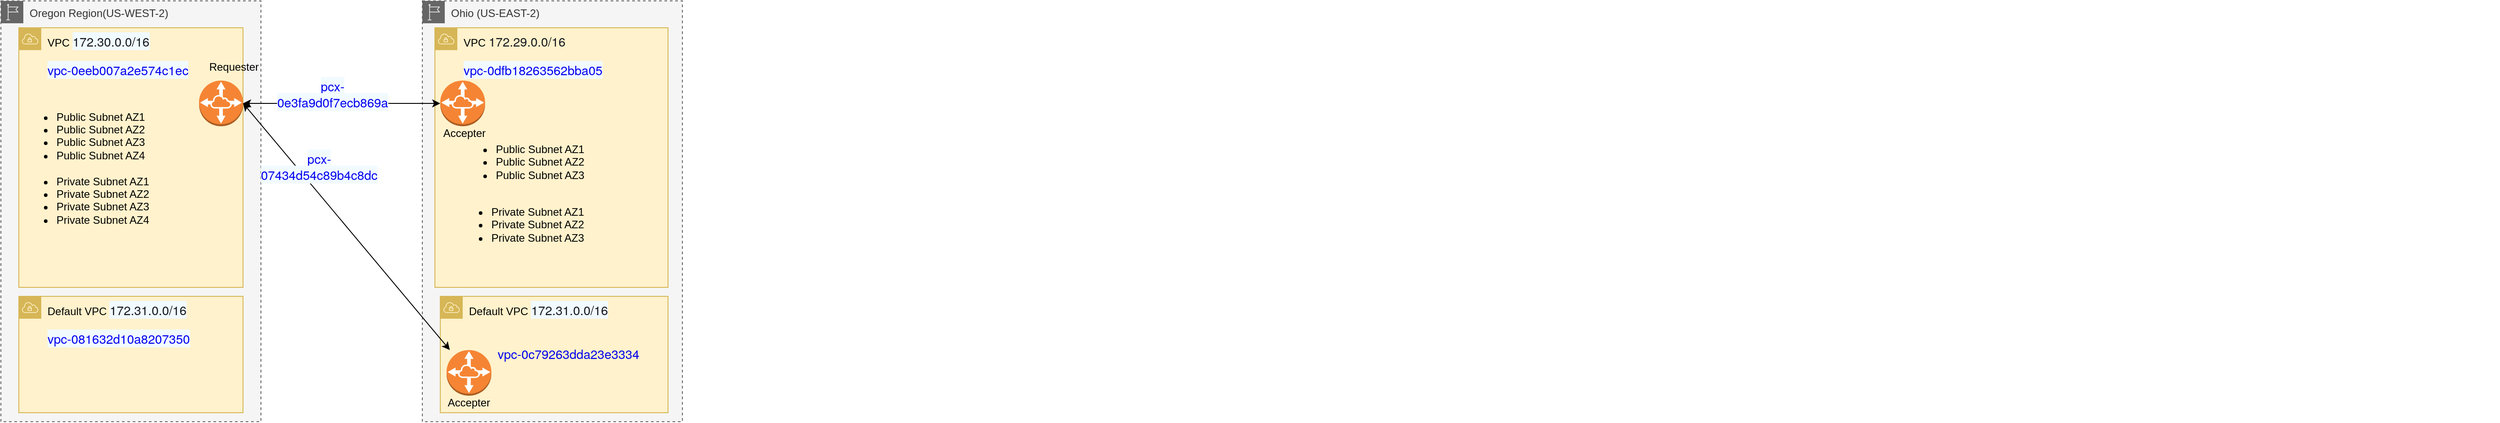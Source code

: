 <mxfile version="20.0.1" type="github">
  <diagram id="YkAWMG_m6B_k-kGnJPvZ" name="Page-1">
    <mxGraphModel dx="837" dy="538" grid="1" gridSize="10" guides="1" tooltips="1" connect="1" arrows="1" fold="1" page="1" pageScale="1" pageWidth="827" pageHeight="1169" math="0" shadow="0">
      <root>
        <mxCell id="0" />
        <mxCell id="1" parent="0" />
        <mxCell id="J36ZOiZXg0a6sdzW2Qwt-1" value="Oregon Region(US-WEST-2)" style="sketch=0;outlineConnect=0;html=1;whiteSpace=wrap;fontSize=12;fontStyle=0;shape=mxgraph.aws4.group;grIcon=mxgraph.aws4.group_region;strokeColor=#666666;fillColor=#f5f5f5;verticalAlign=top;align=left;spacingLeft=30;fontColor=#333333;dashed=1;" vertex="1" parent="1">
          <mxGeometry x="50" y="60" width="290" height="470" as="geometry" />
        </mxCell>
        <mxCell id="J36ZOiZXg0a6sdzW2Qwt-2" value="Ohio (US-EAST-2)" style="sketch=0;outlineConnect=0;html=1;whiteSpace=wrap;fontSize=12;fontStyle=0;shape=mxgraph.aws4.group;grIcon=mxgraph.aws4.group_region;strokeColor=#666666;fillColor=#f5f5f5;verticalAlign=top;align=left;spacingLeft=30;fontColor=#333333;dashed=1;" vertex="1" parent="1">
          <mxGeometry x="520" y="60" width="290" height="470" as="geometry" />
        </mxCell>
        <mxCell id="J36ZOiZXg0a6sdzW2Qwt-3" value="VPC&amp;nbsp;&lt;span style=&quot;color: rgb(22, 25, 31); font-family: &amp;quot;Amazon Ember&amp;quot;, &amp;quot;Helvetica Neue&amp;quot;, Roboto, Arial, sans-serif; font-size: 14px; background-color: rgb(241, 250, 255);&quot;&gt;172.30.0.0/16&lt;/span&gt;&lt;br&gt;&lt;br&gt;&lt;a style=&quot;background-color: rgb(241, 250, 255); text-decoration-line: none; font-family: &amp;quot;Amazon Ember&amp;quot;, &amp;quot;Helvetica Neue&amp;quot;, Roboto, Arial, sans-serif; font-size: 14px;&quot; target=&quot;_top&quot; href=&quot;https://us-west-2.console.aws.amazon.com/vpc/home?region=us-west-2#VpcDetails:VpcId=vpc-0eeb007a2e574c1ec&quot;&gt;vpc-0eeb007a2e574c1ec&lt;/a&gt;&lt;br&gt;&lt;br&gt;&lt;br&gt;" style="sketch=0;outlineConnect=0;html=1;whiteSpace=wrap;fontSize=12;fontStyle=0;shape=mxgraph.aws4.group;grIcon=mxgraph.aws4.group_vpc;strokeColor=#d6b656;fillColor=#fff2cc;verticalAlign=top;align=left;spacingLeft=30;dashed=0;" vertex="1" parent="1">
          <mxGeometry x="70" y="90" width="250" height="290" as="geometry" />
        </mxCell>
        <mxCell id="J36ZOiZXg0a6sdzW2Qwt-4" value="Default VPC&amp;nbsp;&lt;span style=&quot;color: rgb(22, 25, 31); font-family: &amp;quot;Amazon Ember&amp;quot;, &amp;quot;Helvetica Neue&amp;quot;, Roboto, Arial, sans-serif; font-size: 14px; background-color: rgb(241, 250, 255);&quot;&gt;172.31.0.0/16&lt;/span&gt;&lt;br&gt;&lt;br&gt;&lt;a style=&quot;background-color: rgb(241, 250, 255); text-decoration-line: none; font-family: &amp;quot;Amazon Ember&amp;quot;, &amp;quot;Helvetica Neue&amp;quot;, Roboto, Arial, sans-serif; font-size: 14px;&quot; target=&quot;_top&quot; href=&quot;https://us-west-2.console.aws.amazon.com/vpc/home?region=us-west-2#VpcDetails:VpcId=vpc-081632d10a8207350&quot;&gt;vpc-081632d10a8207350&lt;/a&gt;&lt;br&gt;" style="sketch=0;outlineConnect=0;html=1;whiteSpace=wrap;fontSize=12;fontStyle=0;shape=mxgraph.aws4.group;grIcon=mxgraph.aws4.group_vpc;strokeColor=#d6b656;fillColor=#fff2cc;verticalAlign=top;align=left;spacingLeft=30;dashed=0;" vertex="1" parent="1">
          <mxGeometry x="70" y="390" width="250" height="130" as="geometry" />
        </mxCell>
        <mxCell id="J36ZOiZXg0a6sdzW2Qwt-5" value="VPC&amp;nbsp;&lt;span style=&quot;color: rgb(22, 25, 31); font-family: &amp;quot;Amazon Ember&amp;quot;, &amp;quot;Helvetica Neue&amp;quot;, Roboto, Arial, sans-serif; font-size: 14px;&quot;&gt;172.29.0.0/16&lt;/span&gt;&lt;br style=&quot;color: rgb(22, 25, 31); font-family: &amp;quot;Amazon Ember&amp;quot;, &amp;quot;Helvetica Neue&amp;quot;, Roboto, Arial, sans-serif; font-size: 14px;&quot;&gt;&lt;br&gt;&lt;a style=&quot;background-color: rgb(241, 250, 255); text-decoration-line: none; font-family: &amp;quot;Amazon Ember&amp;quot;, &amp;quot;Helvetica Neue&amp;quot;, Roboto, Arial, sans-serif; font-size: 14px;&quot; target=&quot;_top&quot; href=&quot;https://us-east-2.console.aws.amazon.com/vpc/home?region=us-east-2#VpcDetails:VpcId=vpc-0dfb18263562bba05&quot;&gt;vpc-0dfb18263562bba05&lt;/a&gt;" style="sketch=0;outlineConnect=0;html=1;whiteSpace=wrap;fontSize=12;fontStyle=0;shape=mxgraph.aws4.group;grIcon=mxgraph.aws4.group_vpc;strokeColor=#d6b656;fillColor=#fff2cc;verticalAlign=top;align=left;spacingLeft=30;dashed=0;" vertex="1" parent="1">
          <mxGeometry x="534" y="90" width="260" height="290" as="geometry" />
        </mxCell>
        <mxCell id="J36ZOiZXg0a6sdzW2Qwt-6" value="Default VPC&amp;nbsp;&lt;span style=&quot;color: rgb(22, 25, 31); font-family: &amp;quot;Amazon Ember&amp;quot;, &amp;quot;Helvetica Neue&amp;quot;, Roboto, Arial, sans-serif; font-size: 14px; background-color: rgb(241, 250, 255);&quot;&gt;172.31.0.0/16&lt;/span&gt;&lt;br&gt;&lt;br&gt;&lt;br&gt;&lt;table style=&quot;min-width: 100%; color: rgb(22, 25, 31); border-spacing: 0px; background-color: var(--awsui-color-background-container-content); font-family: &amp;quot;Amazon Ember&amp;quot;, &amp;quot;Helvetica Neue&amp;quot;, Roboto, Arial, sans-serif; font-size: 14px; width: 2264px; table-layout: fixed;&quot; class=&quot;awsui-table-nowrap&quot; role=&quot;table&quot;&gt;&lt;tbody&gt;&lt;tr style=&quot;box-sizing: border-box; background-color: var(--awsui-color-background-container-header);&quot; class=&quot;awsui-table-row awsui-table-row-selected&quot;&gt;&lt;td style=&quot;border-bottom: 1px solid var(--awsui-color-border-item-selected); border-top: 1px solid var(--awsui-color-border-item-selected); padding: 0.2rem 2rem; box-sizing: border-box; overflow-wrap: break-word; background-color: var(--awsui-color-background-item-selected); overflow: hidden; text-overflow: ellipsis; min-width: 100px; width: 220px;&quot;&gt;&lt;a style=&quot;background-color: transparent; text-decoration-line: none;&quot; target=&quot;_top&quot; href=&quot;https://us-east-2.console.aws.amazon.com/vpc/home?region=us-east-2#VpcDetails:VpcId=vpc-0c79263dda23e3334&quot;&gt;vpc-0c79263dda23e3334&lt;/a&gt;&lt;/td&gt;&lt;/tr&gt;&lt;/tbody&gt;&lt;/table&gt;" style="sketch=0;outlineConnect=0;html=1;whiteSpace=wrap;fontSize=12;fontStyle=0;shape=mxgraph.aws4.group;grIcon=mxgraph.aws4.group_vpc;strokeColor=#d6b656;fillColor=#fff2cc;verticalAlign=top;align=left;spacingLeft=30;dashed=0;" vertex="1" parent="1">
          <mxGeometry x="540" y="390" width="254" height="130" as="geometry" />
        </mxCell>
        <mxCell id="J36ZOiZXg0a6sdzW2Qwt-7" value="" style="outlineConnect=0;dashed=0;verticalLabelPosition=bottom;verticalAlign=top;align=center;html=1;shape=mxgraph.aws3.vpc_peering;fillColor=#F58534;gradientColor=none;" vertex="1" parent="1">
          <mxGeometry x="271" y="149" width="49" height="51" as="geometry" />
        </mxCell>
        <mxCell id="J36ZOiZXg0a6sdzW2Qwt-8" value="" style="outlineConnect=0;dashed=0;verticalLabelPosition=bottom;verticalAlign=top;align=center;html=1;shape=mxgraph.aws3.vpc_peering;fillColor=#F58534;gradientColor=none;" vertex="1" parent="1">
          <mxGeometry x="540" y="149" width="50" height="51" as="geometry" />
        </mxCell>
        <mxCell id="J36ZOiZXg0a6sdzW2Qwt-9" value="" style="endArrow=classic;startArrow=classic;html=1;rounded=0;exitX=1;exitY=0.5;exitDx=0;exitDy=0;exitPerimeter=0;" edge="1" parent="1" source="J36ZOiZXg0a6sdzW2Qwt-7" target="J36ZOiZXg0a6sdzW2Qwt-8">
          <mxGeometry width="50" height="50" relative="1" as="geometry">
            <mxPoint x="390" y="270" as="sourcePoint" />
            <mxPoint x="440" y="220" as="targetPoint" />
          </mxGeometry>
        </mxCell>
        <mxCell id="J36ZOiZXg0a6sdzW2Qwt-10" value="" style="outlineConnect=0;dashed=0;verticalLabelPosition=bottom;verticalAlign=top;align=center;html=1;shape=mxgraph.aws3.vpc_peering;fillColor=#F58534;gradientColor=none;" vertex="1" parent="1">
          <mxGeometry x="547" y="450" width="50" height="51" as="geometry" />
        </mxCell>
        <mxCell id="J36ZOiZXg0a6sdzW2Qwt-11" value="" style="endArrow=classic;startArrow=classic;html=1;rounded=0;exitX=1;exitY=0.5;exitDx=0;exitDy=0;exitPerimeter=0;" edge="1" parent="1" target="J36ZOiZXg0a6sdzW2Qwt-10">
          <mxGeometry width="50" height="50" relative="1" as="geometry">
            <mxPoint x="320" y="174.18" as="sourcePoint" />
            <mxPoint x="540" y="174.18" as="targetPoint" />
          </mxGeometry>
        </mxCell>
        <mxCell id="J36ZOiZXg0a6sdzW2Qwt-12" value="&lt;a style=&quot;background-color: rgb(241, 250, 255); text-decoration-line: none; font-family: &amp;quot;Amazon Ember&amp;quot;, &amp;quot;Helvetica Neue&amp;quot;, Roboto, Arial, sans-serif; font-size: 14px; text-align: start;&quot; target=&quot;_top&quot; href=&quot;https://us-west-2.console.aws.amazon.com/vpc/home?region=us-west-2#PeeringConnectionDetails:VpcPeeringConnectionId=pcx-07434d54c89b4c8dc&quot;&gt;pcx-07434d54c89b4c8dc&lt;/a&gt;" style="text;html=1;strokeColor=none;fillColor=none;align=center;verticalAlign=middle;whiteSpace=wrap;rounded=0;" vertex="1" parent="1">
          <mxGeometry x="370" y="230" width="70" height="30" as="geometry" />
        </mxCell>
        <mxCell id="J36ZOiZXg0a6sdzW2Qwt-13" value="&lt;a style=&quot;background-color: rgb(241, 250, 255); text-decoration-line: none; font-family: &amp;quot;Amazon Ember&amp;quot;, &amp;quot;Helvetica Neue&amp;quot;, Roboto, Arial, sans-serif; font-size: 14px; text-align: start;&quot; target=&quot;_top&quot; href=&quot;https://us-west-2.console.aws.amazon.com/vpc/home?region=us-west-2#PeeringConnectionDetails:VpcPeeringConnectionId=pcx-0e3fa9d0f7ecb869a&quot;&gt;pcx-0e3fa9d0f7ecb869a&lt;/a&gt;" style="text;html=1;strokeColor=none;fillColor=none;align=center;verticalAlign=middle;whiteSpace=wrap;rounded=0;" vertex="1" parent="1">
          <mxGeometry x="390" y="149" width="60" height="30" as="geometry" />
        </mxCell>
        <mxCell id="J36ZOiZXg0a6sdzW2Qwt-14" value="Requester" style="text;html=1;strokeColor=none;fillColor=none;align=center;verticalAlign=middle;whiteSpace=wrap;rounded=0;" vertex="1" parent="1">
          <mxGeometry x="280" y="119" width="60" height="30" as="geometry" />
        </mxCell>
        <mxCell id="J36ZOiZXg0a6sdzW2Qwt-15" value="Accepter" style="text;html=1;strokeColor=none;fillColor=none;align=center;verticalAlign=middle;whiteSpace=wrap;rounded=0;" vertex="1" parent="1">
          <mxGeometry x="537" y="193" width="60" height="30" as="geometry" />
        </mxCell>
        <mxCell id="J36ZOiZXg0a6sdzW2Qwt-16" value="Accepter" style="text;html=1;strokeColor=none;fillColor=none;align=center;verticalAlign=middle;whiteSpace=wrap;rounded=0;" vertex="1" parent="1">
          <mxGeometry x="542" y="494" width="60" height="30" as="geometry" />
        </mxCell>
        <mxCell id="J36ZOiZXg0a6sdzW2Qwt-30" value="&lt;ul&gt;&lt;li&gt;Public Subnet AZ1&lt;/li&gt;&lt;li&gt;Public Subnet AZ2&lt;/li&gt;&lt;li&gt;Public Subnet AZ3&lt;/li&gt;&lt;li&gt;Public Subnet AZ4&lt;/li&gt;&lt;/ul&gt;" style="text;strokeColor=none;fillColor=none;html=1;whiteSpace=wrap;verticalAlign=middle;overflow=hidden;" vertex="1" parent="1">
          <mxGeometry x="70" y="168" width="220" height="80" as="geometry" />
        </mxCell>
        <mxCell id="J36ZOiZXg0a6sdzW2Qwt-31" value="&lt;ul&gt;&lt;li&gt;Private Subnet AZ1&lt;/li&gt;&lt;li&gt;Private Subnet AZ2&lt;/li&gt;&lt;li&gt;Private Subnet AZ3&lt;/li&gt;&lt;li&gt;Private Subnet AZ4&lt;/li&gt;&lt;/ul&gt;" style="text;strokeColor=none;fillColor=none;html=1;whiteSpace=wrap;verticalAlign=middle;overflow=hidden;" vertex="1" parent="1">
          <mxGeometry x="70" y="240" width="220" height="80" as="geometry" />
        </mxCell>
        <mxCell id="J36ZOiZXg0a6sdzW2Qwt-32" value="&lt;ul&gt;&lt;li&gt;Public Subnet AZ1&lt;/li&gt;&lt;li&gt;Public Subnet AZ2&lt;/li&gt;&lt;li&gt;Public Subnet AZ3&lt;/li&gt;&lt;/ul&gt;" style="text;strokeColor=none;fillColor=none;html=1;whiteSpace=wrap;verticalAlign=middle;overflow=hidden;" vertex="1" parent="1">
          <mxGeometry x="560" y="200" width="220" height="80" as="geometry" />
        </mxCell>
        <mxCell id="J36ZOiZXg0a6sdzW2Qwt-33" value="&lt;ul&gt;&lt;li&gt;Private Subnet AZ1&lt;/li&gt;&lt;li&gt;Private Subnet AZ2&lt;/li&gt;&lt;li&gt;Private Subnet AZ3&lt;/li&gt;&lt;/ul&gt;" style="text;strokeColor=none;fillColor=none;html=1;whiteSpace=wrap;verticalAlign=middle;overflow=hidden;" vertex="1" parent="1">
          <mxGeometry x="555" y="270" width="220" height="80" as="geometry" />
        </mxCell>
      </root>
    </mxGraphModel>
  </diagram>
</mxfile>
